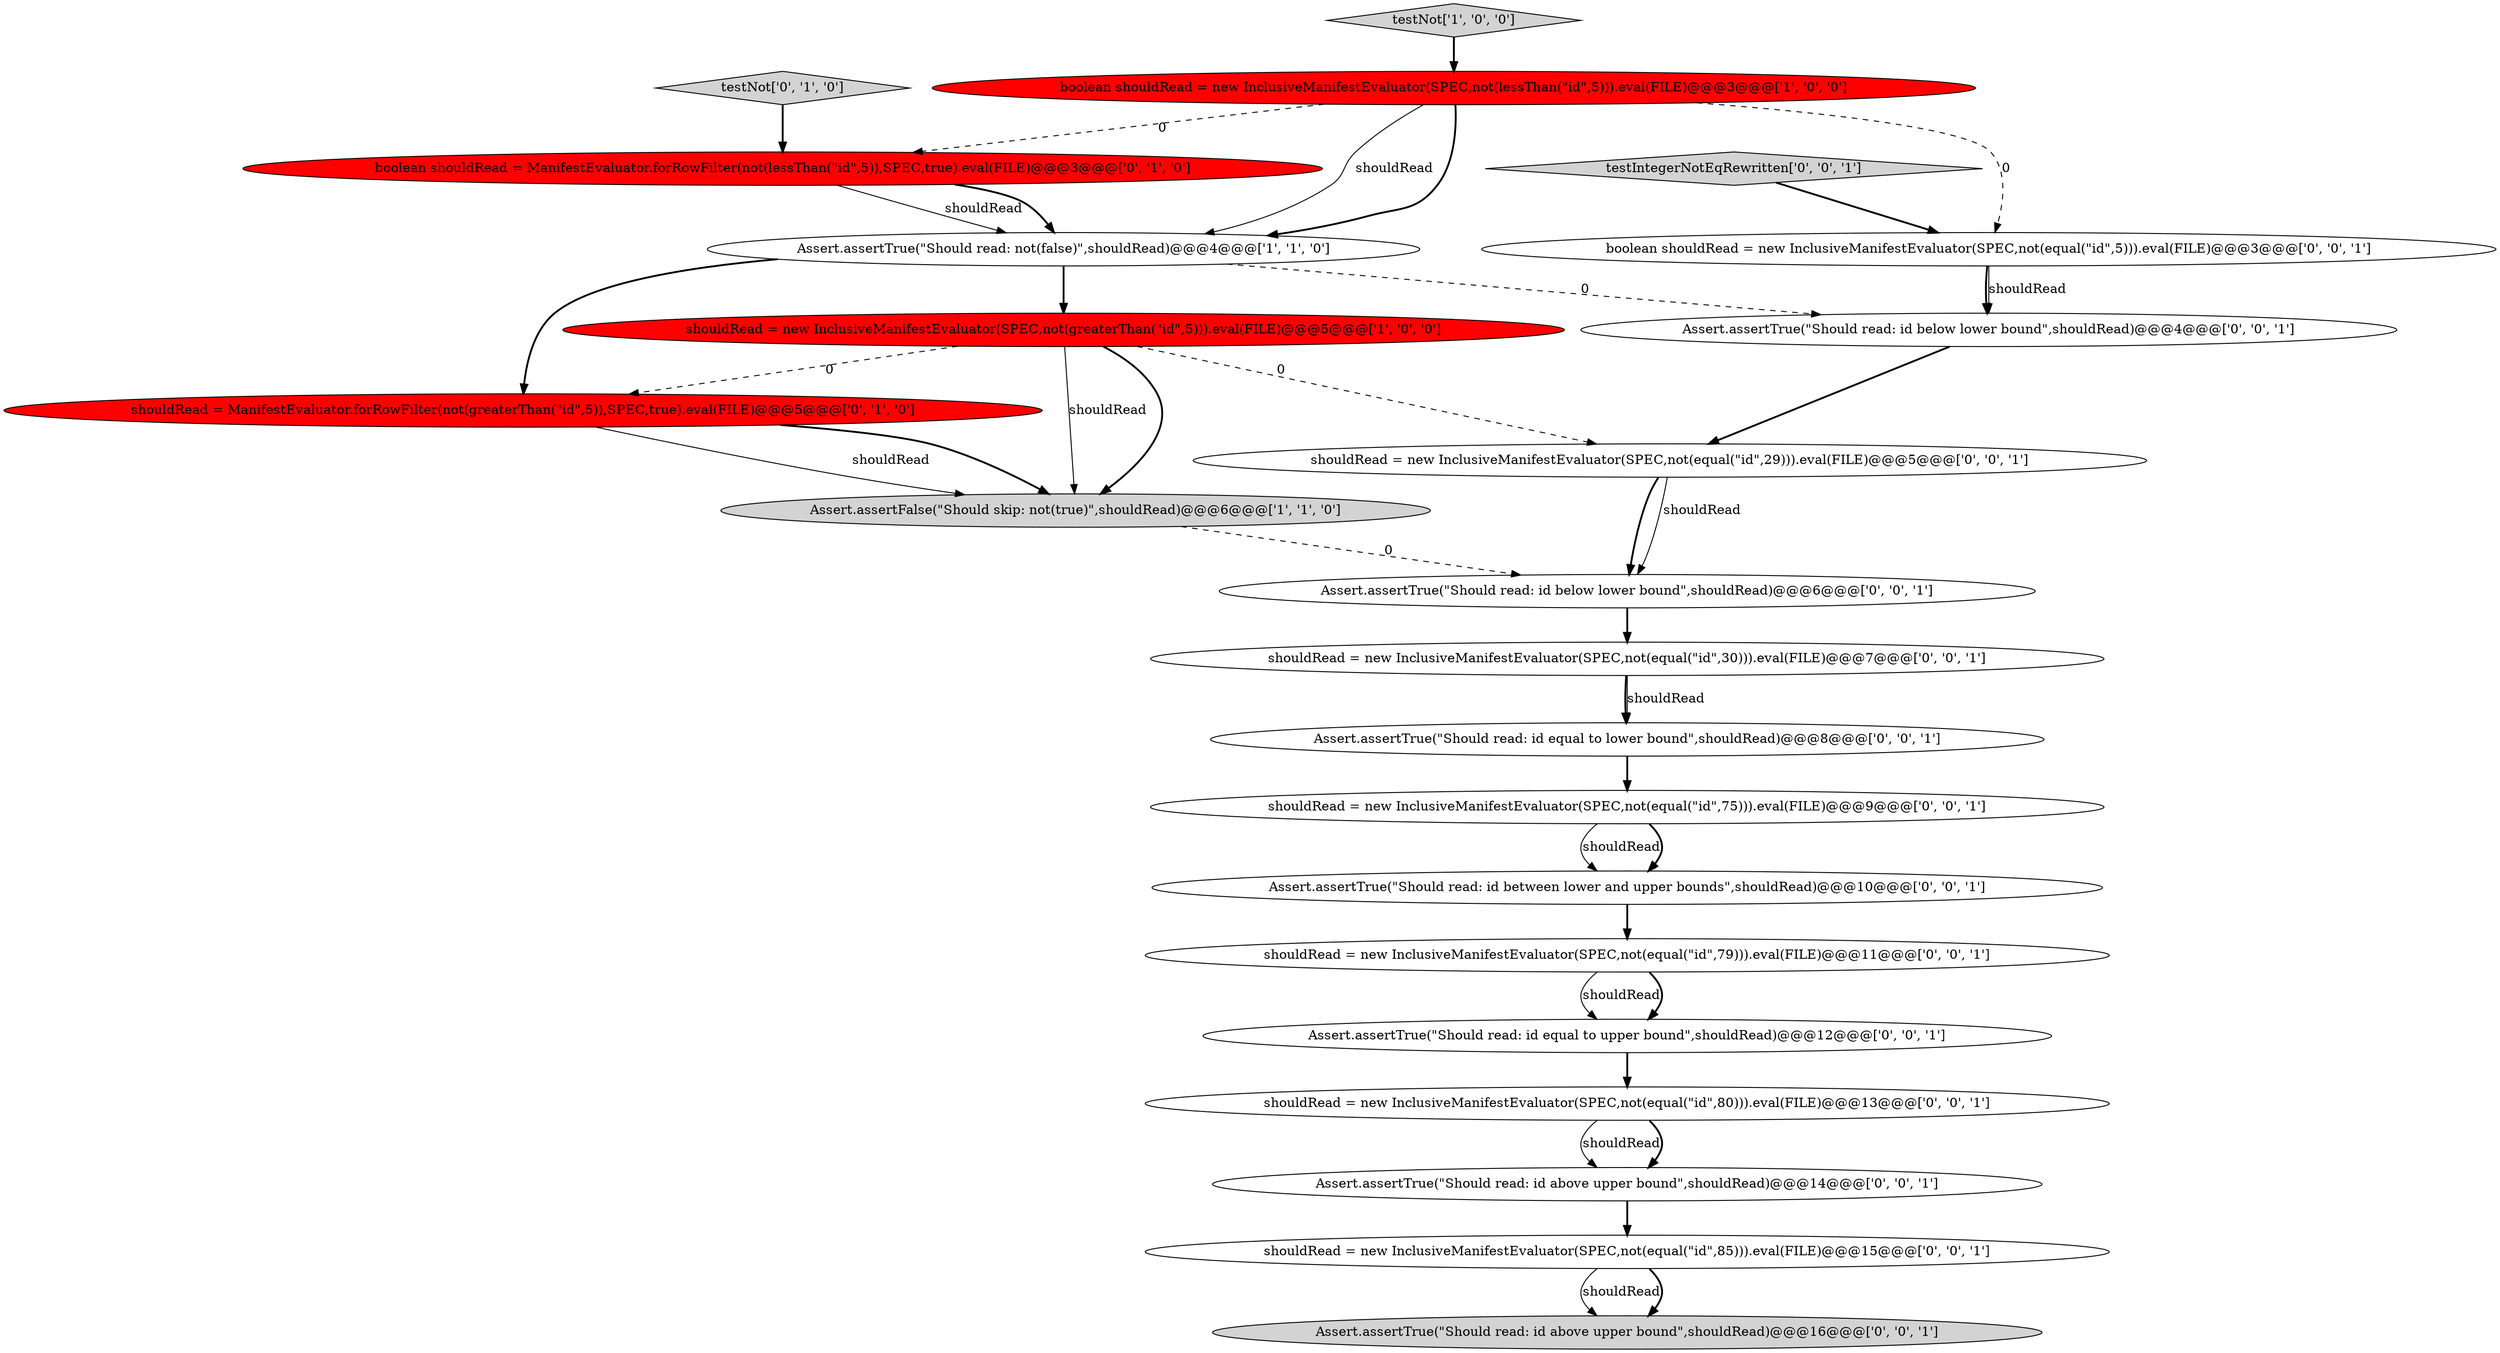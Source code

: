 digraph {
8 [style = filled, label = "shouldRead = new InclusiveManifestEvaluator(SPEC,not(equal(\"id\",79))).eval(FILE)@@@11@@@['0', '0', '1']", fillcolor = white, shape = ellipse image = "AAA0AAABBB3BBB"];
2 [style = filled, label = "Assert.assertFalse(\"Should skip: not(true)\",shouldRead)@@@6@@@['1', '1', '0']", fillcolor = lightgray, shape = ellipse image = "AAA0AAABBB1BBB"];
18 [style = filled, label = "testIntegerNotEqRewritten['0', '0', '1']", fillcolor = lightgray, shape = diamond image = "AAA0AAABBB3BBB"];
4 [style = filled, label = "boolean shouldRead = new InclusiveManifestEvaluator(SPEC,not(lessThan(\"id\",5))).eval(FILE)@@@3@@@['1', '0', '0']", fillcolor = red, shape = ellipse image = "AAA1AAABBB1BBB"];
16 [style = filled, label = "shouldRead = new InclusiveManifestEvaluator(SPEC,not(equal(\"id\",85))).eval(FILE)@@@15@@@['0', '0', '1']", fillcolor = white, shape = ellipse image = "AAA0AAABBB3BBB"];
3 [style = filled, label = "Assert.assertTrue(\"Should read: not(false)\",shouldRead)@@@4@@@['1', '1', '0']", fillcolor = white, shape = ellipse image = "AAA0AAABBB1BBB"];
9 [style = filled, label = "Assert.assertTrue(\"Should read: id above upper bound\",shouldRead)@@@16@@@['0', '0', '1']", fillcolor = lightgray, shape = ellipse image = "AAA0AAABBB3BBB"];
21 [style = filled, label = "shouldRead = new InclusiveManifestEvaluator(SPEC,not(equal(\"id\",30))).eval(FILE)@@@7@@@['0', '0', '1']", fillcolor = white, shape = ellipse image = "AAA0AAABBB3BBB"];
17 [style = filled, label = "Assert.assertTrue(\"Should read: id above upper bound\",shouldRead)@@@14@@@['0', '0', '1']", fillcolor = white, shape = ellipse image = "AAA0AAABBB3BBB"];
15 [style = filled, label = "shouldRead = new InclusiveManifestEvaluator(SPEC,not(equal(\"id\",80))).eval(FILE)@@@13@@@['0', '0', '1']", fillcolor = white, shape = ellipse image = "AAA0AAABBB3BBB"];
13 [style = filled, label = "Assert.assertTrue(\"Should read: id below lower bound\",shouldRead)@@@4@@@['0', '0', '1']", fillcolor = white, shape = ellipse image = "AAA0AAABBB3BBB"];
5 [style = filled, label = "testNot['0', '1', '0']", fillcolor = lightgray, shape = diamond image = "AAA0AAABBB2BBB"];
7 [style = filled, label = "boolean shouldRead = ManifestEvaluator.forRowFilter(not(lessThan(\"id\",5)),SPEC,true).eval(FILE)@@@3@@@['0', '1', '0']", fillcolor = red, shape = ellipse image = "AAA1AAABBB2BBB"];
11 [style = filled, label = "Assert.assertTrue(\"Should read: id equal to upper bound\",shouldRead)@@@12@@@['0', '0', '1']", fillcolor = white, shape = ellipse image = "AAA0AAABBB3BBB"];
10 [style = filled, label = "shouldRead = new InclusiveManifestEvaluator(SPEC,not(equal(\"id\",29))).eval(FILE)@@@5@@@['0', '0', '1']", fillcolor = white, shape = ellipse image = "AAA0AAABBB3BBB"];
12 [style = filled, label = "boolean shouldRead = new InclusiveManifestEvaluator(SPEC,not(equal(\"id\",5))).eval(FILE)@@@3@@@['0', '0', '1']", fillcolor = white, shape = ellipse image = "AAA0AAABBB3BBB"];
19 [style = filled, label = "Assert.assertTrue(\"Should read: id below lower bound\",shouldRead)@@@6@@@['0', '0', '1']", fillcolor = white, shape = ellipse image = "AAA0AAABBB3BBB"];
14 [style = filled, label = "Assert.assertTrue(\"Should read: id between lower and upper bounds\",shouldRead)@@@10@@@['0', '0', '1']", fillcolor = white, shape = ellipse image = "AAA0AAABBB3BBB"];
20 [style = filled, label = "Assert.assertTrue(\"Should read: id equal to lower bound\",shouldRead)@@@8@@@['0', '0', '1']", fillcolor = white, shape = ellipse image = "AAA0AAABBB3BBB"];
6 [style = filled, label = "shouldRead = ManifestEvaluator.forRowFilter(not(greaterThan(\"id\",5)),SPEC,true).eval(FILE)@@@5@@@['0', '1', '0']", fillcolor = red, shape = ellipse image = "AAA1AAABBB2BBB"];
22 [style = filled, label = "shouldRead = new InclusiveManifestEvaluator(SPEC,not(equal(\"id\",75))).eval(FILE)@@@9@@@['0', '0', '1']", fillcolor = white, shape = ellipse image = "AAA0AAABBB3BBB"];
1 [style = filled, label = "testNot['1', '0', '0']", fillcolor = lightgray, shape = diamond image = "AAA0AAABBB1BBB"];
0 [style = filled, label = "shouldRead = new InclusiveManifestEvaluator(SPEC,not(greaterThan(\"id\",5))).eval(FILE)@@@5@@@['1', '0', '0']", fillcolor = red, shape = ellipse image = "AAA1AAABBB1BBB"];
7->3 [style = solid, label="shouldRead"];
13->10 [style = bold, label=""];
4->3 [style = bold, label=""];
6->2 [style = solid, label="shouldRead"];
16->9 [style = solid, label="shouldRead"];
1->4 [style = bold, label=""];
2->19 [style = dashed, label="0"];
15->17 [style = solid, label="shouldRead"];
10->19 [style = bold, label=""];
0->2 [style = bold, label=""];
8->11 [style = solid, label="shouldRead"];
0->6 [style = dashed, label="0"];
22->14 [style = solid, label="shouldRead"];
18->12 [style = bold, label=""];
3->6 [style = bold, label=""];
4->3 [style = solid, label="shouldRead"];
3->13 [style = dashed, label="0"];
7->3 [style = bold, label=""];
3->0 [style = bold, label=""];
11->15 [style = bold, label=""];
4->12 [style = dashed, label="0"];
20->22 [style = bold, label=""];
0->10 [style = dashed, label="0"];
6->2 [style = bold, label=""];
12->13 [style = bold, label=""];
15->17 [style = bold, label=""];
21->20 [style = bold, label=""];
4->7 [style = dashed, label="0"];
21->20 [style = solid, label="shouldRead"];
0->2 [style = solid, label="shouldRead"];
12->13 [style = solid, label="shouldRead"];
5->7 [style = bold, label=""];
14->8 [style = bold, label=""];
22->14 [style = bold, label=""];
8->11 [style = bold, label=""];
10->19 [style = solid, label="shouldRead"];
16->9 [style = bold, label=""];
17->16 [style = bold, label=""];
19->21 [style = bold, label=""];
}
